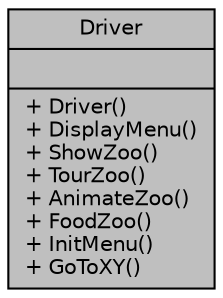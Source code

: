 digraph "Driver"
{
  edge [fontname="Helvetica",fontsize="10",labelfontname="Helvetica",labelfontsize="10"];
  node [fontname="Helvetica",fontsize="10",shape=record];
  Node1 [label="{Driver\n||+ Driver()\l+ DisplayMenu()\l+ ShowZoo()\l+ TourZoo()\l+ AnimateZoo()\l+ FoodZoo()\l+ InitMenu()\l+ GoToXY()\l}",height=0.2,width=0.4,color="black", fillcolor="grey75", style="filled", fontcolor="black"];
}
